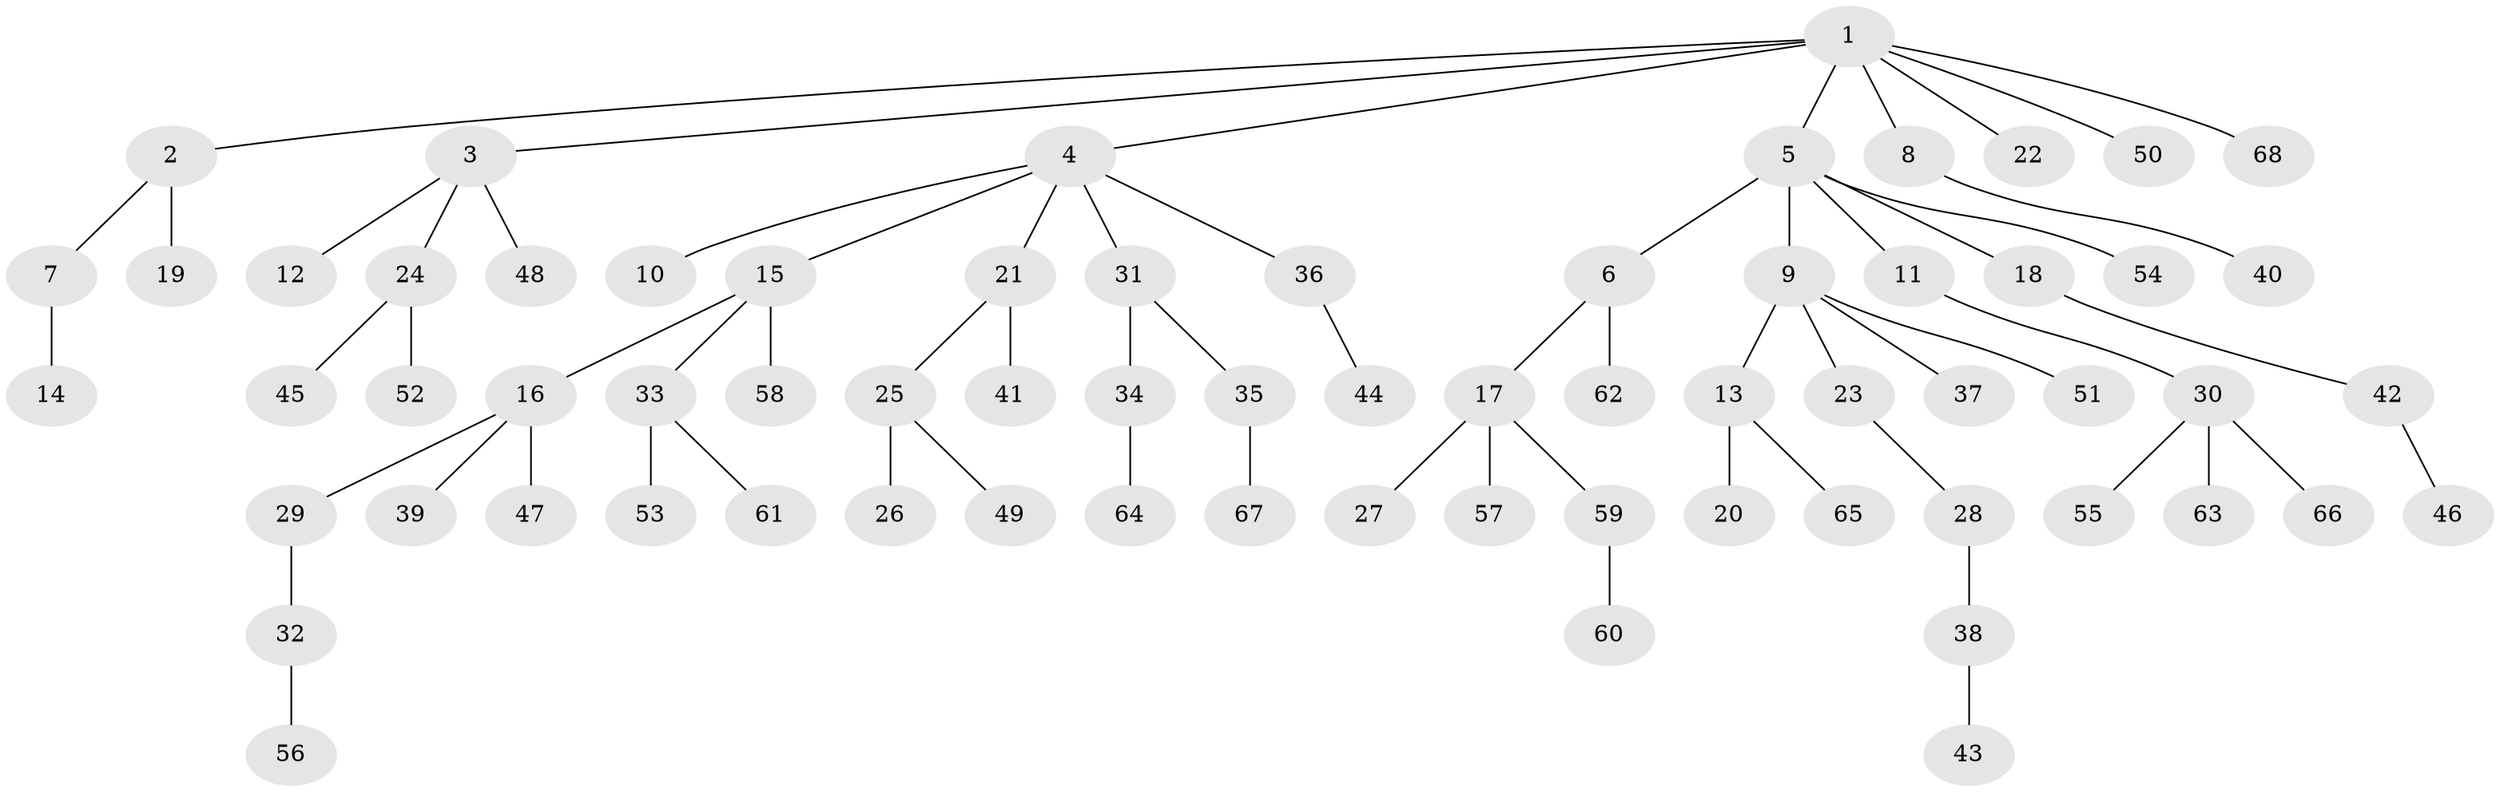 // coarse degree distribution, {5: 0.07142857142857142, 2: 0.35714285714285715, 4: 0.07142857142857142, 1: 0.4642857142857143, 3: 0.03571428571428571}
// Generated by graph-tools (version 1.1) at 2025/51/03/04/25 22:51:33]
// undirected, 68 vertices, 67 edges
graph export_dot {
  node [color=gray90,style=filled];
  1;
  2;
  3;
  4;
  5;
  6;
  7;
  8;
  9;
  10;
  11;
  12;
  13;
  14;
  15;
  16;
  17;
  18;
  19;
  20;
  21;
  22;
  23;
  24;
  25;
  26;
  27;
  28;
  29;
  30;
  31;
  32;
  33;
  34;
  35;
  36;
  37;
  38;
  39;
  40;
  41;
  42;
  43;
  44;
  45;
  46;
  47;
  48;
  49;
  50;
  51;
  52;
  53;
  54;
  55;
  56;
  57;
  58;
  59;
  60;
  61;
  62;
  63;
  64;
  65;
  66;
  67;
  68;
  1 -- 2;
  1 -- 3;
  1 -- 4;
  1 -- 5;
  1 -- 8;
  1 -- 22;
  1 -- 50;
  1 -- 68;
  2 -- 7;
  2 -- 19;
  3 -- 12;
  3 -- 24;
  3 -- 48;
  4 -- 10;
  4 -- 15;
  4 -- 21;
  4 -- 31;
  4 -- 36;
  5 -- 6;
  5 -- 9;
  5 -- 11;
  5 -- 18;
  5 -- 54;
  6 -- 17;
  6 -- 62;
  7 -- 14;
  8 -- 40;
  9 -- 13;
  9 -- 23;
  9 -- 37;
  9 -- 51;
  11 -- 30;
  13 -- 20;
  13 -- 65;
  15 -- 16;
  15 -- 33;
  15 -- 58;
  16 -- 29;
  16 -- 39;
  16 -- 47;
  17 -- 27;
  17 -- 57;
  17 -- 59;
  18 -- 42;
  21 -- 25;
  21 -- 41;
  23 -- 28;
  24 -- 45;
  24 -- 52;
  25 -- 26;
  25 -- 49;
  28 -- 38;
  29 -- 32;
  30 -- 55;
  30 -- 63;
  30 -- 66;
  31 -- 34;
  31 -- 35;
  32 -- 56;
  33 -- 53;
  33 -- 61;
  34 -- 64;
  35 -- 67;
  36 -- 44;
  38 -- 43;
  42 -- 46;
  59 -- 60;
}
